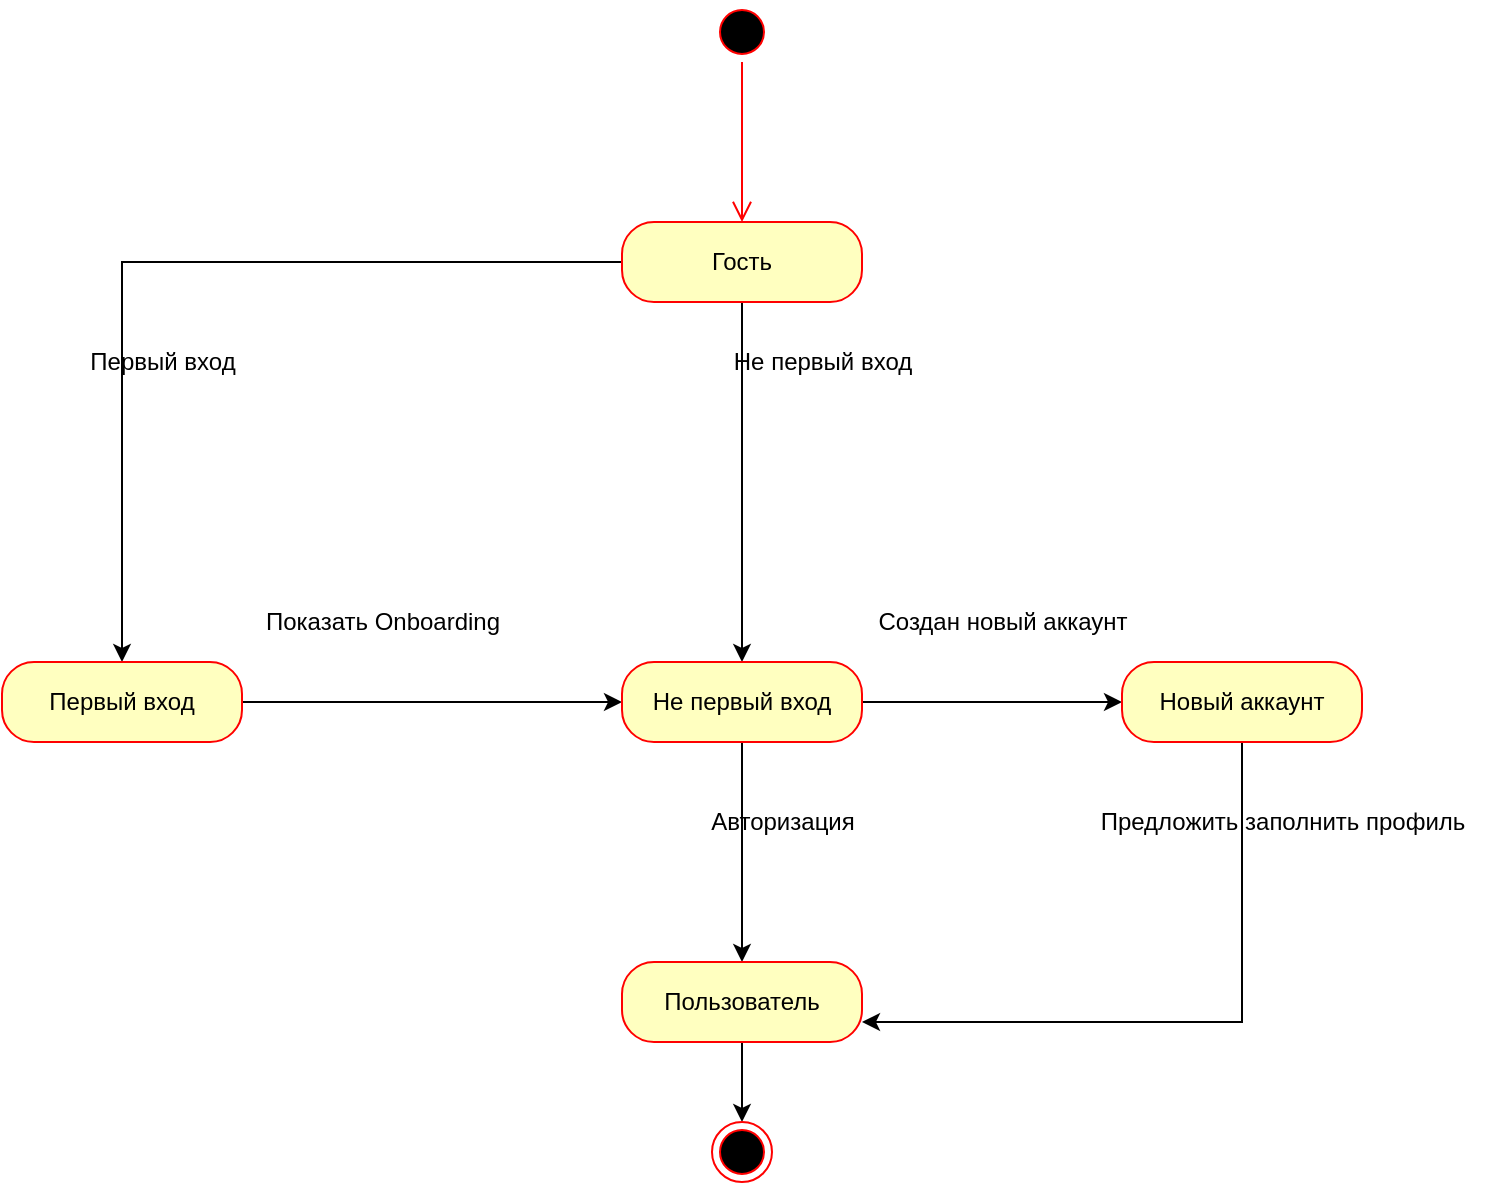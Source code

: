 <mxfile version="21.0.8" type="device"><diagram name="Страница 1" id="5KGAPa0a0xS1nvH-yor0"><mxGraphModel dx="1362" dy="709" grid="1" gridSize="10" guides="1" tooltips="1" connect="1" arrows="1" fold="1" page="1" pageScale="1" pageWidth="1654" pageHeight="2336" math="0" shadow="0"><root><mxCell id="0"/><mxCell id="1" parent="0"/><mxCell id="vb1cIgLojc6lRLEx90jT-2" value="" style="ellipse;html=1;shape=startState;fillColor=#000000;strokeColor=#ff0000;" vertex="1" parent="1"><mxGeometry x="665" width="30" height="30" as="geometry"/></mxCell><mxCell id="vb1cIgLojc6lRLEx90jT-3" value="" style="edgeStyle=orthogonalEdgeStyle;html=1;verticalAlign=bottom;endArrow=open;endSize=8;strokeColor=#ff0000;rounded=0;" edge="1" source="vb1cIgLojc6lRLEx90jT-2" parent="1" target="vb1cIgLojc6lRLEx90jT-7"><mxGeometry relative="1" as="geometry"><mxPoint x="680" y="90" as="targetPoint"/></mxGeometry></mxCell><mxCell id="vb1cIgLojc6lRLEx90jT-14" value="" style="edgeStyle=orthogonalEdgeStyle;rounded=0;orthogonalLoop=1;jettySize=auto;html=1;" edge="1" parent="1" source="vb1cIgLojc6lRLEx90jT-7" target="vb1cIgLojc6lRLEx90jT-13"><mxGeometry relative="1" as="geometry"/></mxCell><mxCell id="vb1cIgLojc6lRLEx90jT-19" value="" style="edgeStyle=orthogonalEdgeStyle;rounded=0;orthogonalLoop=1;jettySize=auto;html=1;" edge="1" parent="1" source="vb1cIgLojc6lRLEx90jT-7" target="vb1cIgLojc6lRLEx90jT-18"><mxGeometry relative="1" as="geometry"/></mxCell><mxCell id="vb1cIgLojc6lRLEx90jT-7" value="Гость" style="rounded=1;whiteSpace=wrap;html=1;arcSize=40;fontColor=#000000;fillColor=#ffffc0;strokeColor=#ff0000;" vertex="1" parent="1"><mxGeometry x="620" y="110" width="120" height="40" as="geometry"/></mxCell><mxCell id="vb1cIgLojc6lRLEx90jT-20" value="" style="edgeStyle=orthogonalEdgeStyle;rounded=0;orthogonalLoop=1;jettySize=auto;html=1;" edge="1" parent="1" source="vb1cIgLojc6lRLEx90jT-13" target="vb1cIgLojc6lRLEx90jT-18"><mxGeometry relative="1" as="geometry"/></mxCell><mxCell id="vb1cIgLojc6lRLEx90jT-13" value="Первый вход" style="rounded=1;whiteSpace=wrap;html=1;arcSize=40;fontColor=#000000;fillColor=#ffffc0;strokeColor=#ff0000;" vertex="1" parent="1"><mxGeometry x="310" y="330" width="120" height="40" as="geometry"/></mxCell><mxCell id="vb1cIgLojc6lRLEx90jT-25" value="" style="edgeStyle=orthogonalEdgeStyle;rounded=0;orthogonalLoop=1;jettySize=auto;html=1;" edge="1" parent="1" source="vb1cIgLojc6lRLEx90jT-18" target="vb1cIgLojc6lRLEx90jT-24"><mxGeometry relative="1" as="geometry"/></mxCell><mxCell id="vb1cIgLojc6lRLEx90jT-30" value="" style="edgeStyle=orthogonalEdgeStyle;rounded=0;orthogonalLoop=1;jettySize=auto;html=1;" edge="1" parent="1" source="vb1cIgLojc6lRLEx90jT-18" target="vb1cIgLojc6lRLEx90jT-27"><mxGeometry relative="1" as="geometry"/></mxCell><mxCell id="vb1cIgLojc6lRLEx90jT-18" value="Не первый вход" style="rounded=1;whiteSpace=wrap;html=1;arcSize=40;fontColor=#000000;fillColor=#ffffc0;strokeColor=#ff0000;" vertex="1" parent="1"><mxGeometry x="620" y="330" width="120" height="40" as="geometry"/></mxCell><mxCell id="vb1cIgLojc6lRLEx90jT-21" value="Первый вход" style="text;html=1;align=center;verticalAlign=middle;resizable=0;points=[];autosize=1;strokeColor=none;fillColor=none;" vertex="1" parent="1"><mxGeometry x="340" y="165" width="100" height="30" as="geometry"/></mxCell><mxCell id="vb1cIgLojc6lRLEx90jT-22" value="Не первый вход" style="text;html=1;align=center;verticalAlign=middle;resizable=0;points=[];autosize=1;strokeColor=none;fillColor=none;" vertex="1" parent="1"><mxGeometry x="665" y="165" width="110" height="30" as="geometry"/></mxCell><mxCell id="vb1cIgLojc6lRLEx90jT-23" value="Показать Onboarding" style="text;html=1;align=center;verticalAlign=middle;resizable=0;points=[];autosize=1;strokeColor=none;fillColor=none;" vertex="1" parent="1"><mxGeometry x="430" y="295" width="140" height="30" as="geometry"/></mxCell><mxCell id="vb1cIgLojc6lRLEx90jT-28" value="" style="edgeStyle=orthogonalEdgeStyle;rounded=0;orthogonalLoop=1;jettySize=auto;html=1;" edge="1" parent="1" source="vb1cIgLojc6lRLEx90jT-24" target="vb1cIgLojc6lRLEx90jT-27"><mxGeometry relative="1" as="geometry"><Array as="points"><mxPoint x="930" y="510"/></Array></mxGeometry></mxCell><mxCell id="vb1cIgLojc6lRLEx90jT-24" value="Новый аккаунт" style="rounded=1;whiteSpace=wrap;html=1;arcSize=40;fontColor=#000000;fillColor=#ffffc0;strokeColor=#ff0000;" vertex="1" parent="1"><mxGeometry x="870" y="330" width="120" height="40" as="geometry"/></mxCell><mxCell id="vb1cIgLojc6lRLEx90jT-26" value="Создан новый аккаунт" style="text;html=1;align=center;verticalAlign=middle;resizable=0;points=[];autosize=1;strokeColor=none;fillColor=none;" vertex="1" parent="1"><mxGeometry x="735" y="295" width="150" height="30" as="geometry"/></mxCell><mxCell id="vb1cIgLojc6lRLEx90jT-33" value="" style="edgeStyle=orthogonalEdgeStyle;rounded=0;orthogonalLoop=1;jettySize=auto;html=1;" edge="1" parent="1" source="vb1cIgLojc6lRLEx90jT-27" target="vb1cIgLojc6lRLEx90jT-32"><mxGeometry relative="1" as="geometry"/></mxCell><mxCell id="vb1cIgLojc6lRLEx90jT-27" value="Пользователь" style="rounded=1;whiteSpace=wrap;html=1;arcSize=40;fontColor=#000000;fillColor=#ffffc0;strokeColor=#ff0000;" vertex="1" parent="1"><mxGeometry x="620" y="480" width="120" height="40" as="geometry"/></mxCell><mxCell id="vb1cIgLojc6lRLEx90jT-29" value="Предложить заполнить профиль" style="text;html=1;align=center;verticalAlign=middle;resizable=0;points=[];autosize=1;strokeColor=none;fillColor=none;" vertex="1" parent="1"><mxGeometry x="845" y="395" width="210" height="30" as="geometry"/></mxCell><mxCell id="vb1cIgLojc6lRLEx90jT-31" value="Авторизация" style="text;html=1;align=center;verticalAlign=middle;resizable=0;points=[];autosize=1;strokeColor=none;fillColor=none;" vertex="1" parent="1"><mxGeometry x="650" y="395" width="100" height="30" as="geometry"/></mxCell><mxCell id="vb1cIgLojc6lRLEx90jT-32" value="" style="ellipse;html=1;shape=endState;fillColor=#000000;strokeColor=#ff0000;" vertex="1" parent="1"><mxGeometry x="665" y="560" width="30" height="30" as="geometry"/></mxCell></root></mxGraphModel></diagram></mxfile>
